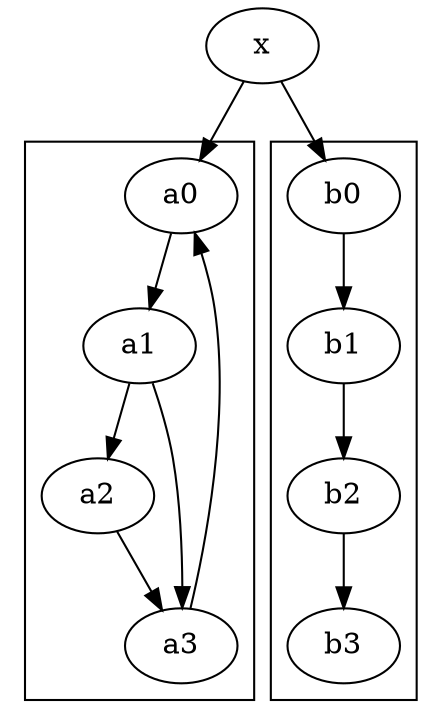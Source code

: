 # Generated Tor  2 Okt 2008 11:03:56 GMT by dot - Graphviz version 2.20.2 (Tue Jul  1 11:56:55 UTC 2008)
#
# 
# real	0m0.163s
# user	0m0.119s
# sys	0m0.034s

digraph G {
	node [label="\N"];
	graph [bb="0,0,819,198",
		_draw_="c 5 -white C 5 -white P 4 0 0 0 198 819 198 819 0 ",
		xdotversion="1.2"];
	subgraph cluster_c0 {
		graph [bb="",
			_draw_="",
			xdotversion=""];
		a0 [pos="188,99", width="0.75", height="0.50", _draw_="c 5 -black e 188 99 27 18 ", _ldraw_="F 14.000000 11 -Times-Roman c 5 -black T 188 91 0 10 2 -a0 "];
		a1 [pos="108,19", width="0.75", height="0.50", _draw_="c 5 -black e 108 19 27 18 ", _ldraw_="F 14.000000 11 -Times-Roman c 5 -black T 108 11 0 10 2 -a1 "];
		a2 [pos="28,99", width="0.75", height="0.50", _draw_="c 5 -black e 28 99 27 18 ", _ldraw_="F 14.000000 11 -Times-Roman c 5 -black T 28 91 0 10 2 -a2 "];
		a3 [pos="108,179", width="0.75", height="0.50", _draw_="c 5 -black e 108 179 27 18 ", _ldraw_="F 14.000000 11 -Times-Roman c 5 -black T 108 171 0 10 2 -a3 "];
		a0 -> a1 [pos="e,123,34 173,84 161,72 144,55 130,41", _draw_="c 5 -black B 4 173 84 161 72 144 55 130 41 ", _hdraw_="S 5 -solid S 15 -setlinewidth(1) c 5 -black C 5 -black P 3 133 39 123 34 128 44 "];
		a1 -> a2 [pos="e,43,84 93,34 81,46 64,63 50,77", _draw_="c 5 -black B 4 93 34 81 46 64 63 50 77 ", _hdraw_="S 5 -solid S 15 -setlinewidth(1) c 5 -black C 5 -black P 3 48 74 43 84 53 79 "];
		a2 -> a3 [pos="e,93,164 43,114 55,126 72,143 86,157", _draw_="c 5 -black B 4 43 114 55 126 72 143 86 157 ", _hdraw_="S 5 -solid S 15 -setlinewidth(1) c 5 -black C 5 -black P 3 83 159 93 164 88 154 "];
	}
	subgraph cluster_c1 {
		graph [bb="",
			_draw_="",
			xdotversion=""];
		b0 [pos="413,99", width="0.75", height="0.50", _draw_="c 5 -black e 413 99 27 18 ", _ldraw_="F 14.000000 11 -Times-Roman c 5 -black T 413 91 0 11 2 -b0 "];
		b1 [pos="539,99", width="0.75", height="0.50", _draw_="c 5 -black e 539 99 27 18 ", _ldraw_="F 14.000000 11 -Times-Roman c 5 -black T 539 91 0 11 2 -b1 "];
		b2 [pos="665,99", width="0.75", height="0.50", _draw_="c 5 -black e 665 99 27 18 ", _ldraw_="F 14.000000 11 -Times-Roman c 5 -black T 665 91 0 11 2 -b2 "];
		b3 [pos="791,99", width="0.75", height="0.50", _draw_="c 5 -black e 791 99 27 18 ", _ldraw_="F 14.000000 11 -Times-Roman c 5 -black T 791 91 0 11 2 -b3 "];
		b0 -> b1 [pos="e,512,99 440,99 458,99 482,99 502,99", _draw_="c 5 -black B 4 440 99 458 99 482 99 502 99 ", _hdraw_="S 5 -solid S 15 -setlinewidth(1) c 5 -black C 5 -black P 3 502 103 512 99 502 96 "];
		b1 -> b2 [pos="e,638,99 566,99 584,99 608,99 628,99", _draw_="c 5 -black B 4 566 99 584 99 608 99 628 99 ", _hdraw_="S 5 -solid S 15 -setlinewidth(1) c 5 -black C 5 -black P 3 628 103 638 99 628 96 "];
		b2 -> b3 [pos="e,764,99 692,99 710,99 734,99 754,99", _draw_="c 5 -black B 4 692 99 710 99 734 99 754 99 ", _hdraw_="S 5 -solid S 15 -setlinewidth(1) c 5 -black C 5 -black P 3 754 103 764 99 754 96 "];
	}
	x [pos="287,99", width="0.75", height="0.50", _draw_="c 5 -black e 287 99 27 18 ", _ldraw_="F 14.000000 11 -Times-Roman c 5 -black T 287 91 0 5 1 -x "];
	x -> a0 [pos="e,215,99 260,99 249,99 237,99 225,99", _draw_="c 5 -black B 4 260 99 249 99 237 99 225 99 ", _hdraw_="S 5 -solid S 15 -setlinewidth(1) c 5 -black C 5 -black P 3 225 96 215 99 225 103 "];
	x -> b0 [pos="e,386,99 314,99 332,99 356,99 376,99", _draw_="c 5 -black B 4 314 99 332 99 356 99 376 99 ", _hdraw_="S 5 -solid S 15 -setlinewidth(1) c 5 -black C 5 -black P 3 376 103 386 99 376 96 "];
	a1 -> a3 [pos="e,108,161 108,37 108,65 108,118 108,151", _draw_="c 5 -black B 4 108 37 108 65 108 118 108 151 ", _hdraw_="S 5 -solid S 15 -setlinewidth(1) c 5 -black C 5 -black P 3 105 151 108 161 112 151 "];
	a3 -> a0 [pos="e,173,114 123,164 135,152 152,135 166,121", _draw_="c 5 -black B 4 123 164 135 152 152 135 166 121 ", _hdraw_="S 5 -solid S 15 -setlinewidth(1) c 5 -black C 5 -black P 3 168 124 173 114 163 119 "];
}
